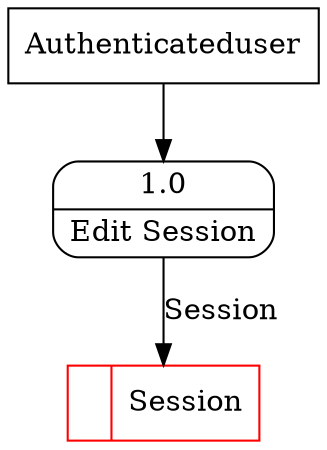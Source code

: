 digraph dfd2{ 
node[shape=record]
200 [label="<f0>  |<f1> Session " color=red];
201 [label="Authenticateduser" shape=box];
202 [label="{<f0> 1.0|<f1> Edit Session }" shape=Mrecord];
201 -> 202
202 -> 200 [label="Session"]
}